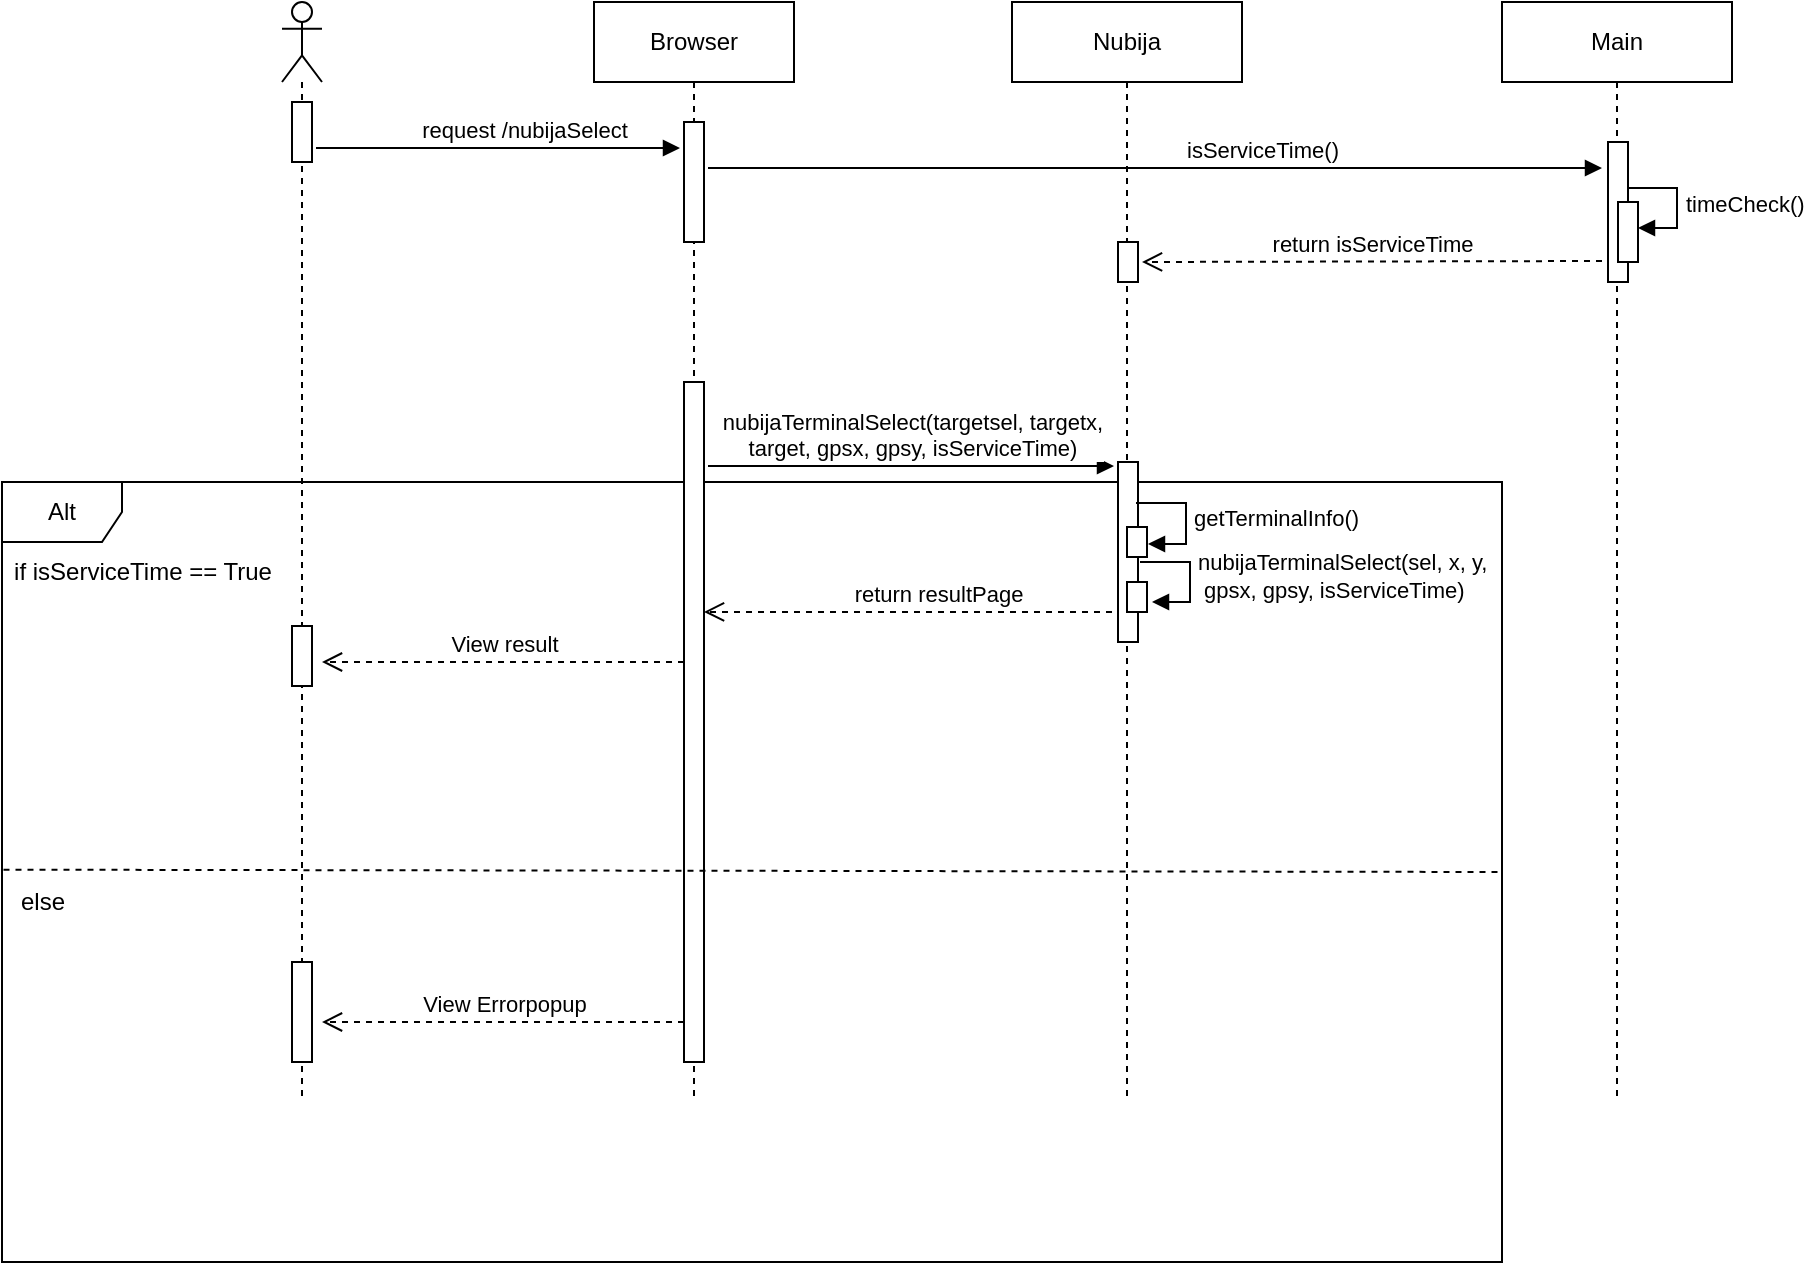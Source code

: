 <mxfile version="12.3.7" type="device" pages="1"><diagram name="Page-1" id="13e1069c-82ec-6db2-03f1-153e76fe0fe0"><mxGraphModel dx="2046" dy="1124" grid="1" gridSize="10" guides="1" tooltips="1" connect="1" arrows="1" fold="1" page="1" pageScale="1" pageWidth="1100" pageHeight="850" background="#ffffff" math="0" shadow="0"><root><mxCell id="0"/><mxCell id="1" parent="0"/><mxCell id="F4gvkQm0oaTmZdr4MH2V-1" value="Alt" style="shape=umlFrame;whiteSpace=wrap;html=1;" vertex="1" parent="1"><mxGeometry x="-1030" y="320" width="750" height="390" as="geometry"/></mxCell><mxCell id="iz7-vhJj3RXwBSRZVA31-11" value="" style="shape=umlLifeline;participant=umlActor;perimeter=lifelinePerimeter;whiteSpace=wrap;html=1;container=1;collapsible=0;recursiveResize=0;verticalAlign=top;spacingTop=36;labelBackgroundColor=#ffffff;outlineConnect=0;" parent="1" vertex="1"><mxGeometry x="-890" y="80" width="20" height="550" as="geometry"/></mxCell><mxCell id="iz7-vhJj3RXwBSRZVA31-20" value="" style="html=1;points=[];perimeter=orthogonalPerimeter;" parent="iz7-vhJj3RXwBSRZVA31-11" vertex="1"><mxGeometry x="5" y="312" width="10" height="30" as="geometry"/></mxCell><mxCell id="F4gvkQm0oaTmZdr4MH2V-5" value="" style="html=1;points=[];perimeter=orthogonalPerimeter;" vertex="1" parent="iz7-vhJj3RXwBSRZVA31-11"><mxGeometry x="5" y="480" width="10" height="50" as="geometry"/></mxCell><mxCell id="iz7-vhJj3RXwBSRZVA31-3" value="request /nubijaSelect" style="html=1;verticalAlign=bottom;endArrow=block;" parent="iz7-vhJj3RXwBSRZVA31-11" edge="1"><mxGeometry x="0.145" width="80" relative="1" as="geometry"><mxPoint x="17" y="73" as="sourcePoint"/><mxPoint x="199" y="73" as="targetPoint"/><Array as="points"/><mxPoint as="offset"/></mxGeometry></mxCell><mxCell id="iz7-vhJj3RXwBSRZVA31-5" value="" style="html=1;points=[];perimeter=orthogonalPerimeter;" parent="iz7-vhJj3RXwBSRZVA31-11" vertex="1"><mxGeometry x="5" y="50" width="10" height="30" as="geometry"/></mxCell><mxCell id="iz7-vhJj3RXwBSRZVA31-10" value="Nubija" style="shape=umlLifeline;perimeter=lifelinePerimeter;whiteSpace=wrap;html=1;container=1;collapsible=0;recursiveResize=0;outlineConnect=0;" parent="1" vertex="1"><mxGeometry x="-525" y="80" width="115" height="550" as="geometry"/></mxCell><mxCell id="iz7-vhJj3RXwBSRZVA31-6" value="nubijaTerminalSelect(targetsel, targetx,&lt;br&gt;target, gpsx, gpsy, isServiceTime)" style="html=1;verticalAlign=bottom;endArrow=block;" parent="iz7-vhJj3RXwBSRZVA31-10" edge="1"><mxGeometry width="80" relative="1" as="geometry"><mxPoint x="-152" y="232" as="sourcePoint"/><mxPoint x="51" y="232" as="targetPoint"/></mxGeometry></mxCell><mxCell id="iz7-vhJj3RXwBSRZVA31-2" value="" style="html=1;points=[];perimeter=orthogonalPerimeter;" parent="iz7-vhJj3RXwBSRZVA31-10" vertex="1"><mxGeometry x="53" y="230" width="10" height="90" as="geometry"/></mxCell><mxCell id="OyU09aeiVb9GHWiaukht-1" value="" style="html=1;points=[];perimeter=orthogonalPerimeter;" parent="iz7-vhJj3RXwBSRZVA31-10" vertex="1"><mxGeometry x="57.5" y="262.5" width="10" height="15" as="geometry"/></mxCell><mxCell id="OyU09aeiVb9GHWiaukht-2" value="getTerminalInfo()" style="edgeStyle=orthogonalEdgeStyle;html=1;align=left;spacingLeft=2;endArrow=block;rounded=0;entryX=1;entryY=0;" parent="iz7-vhJj3RXwBSRZVA31-10" edge="1"><mxGeometry relative="1" as="geometry"><mxPoint x="62" y="250.5" as="sourcePoint"/><Array as="points"><mxPoint x="87" y="250.5"/></Array><mxPoint x="68" y="271" as="targetPoint"/></mxGeometry></mxCell><mxCell id="OyU09aeiVb9GHWiaukht-3" value="" style="html=1;points=[];perimeter=orthogonalPerimeter;" parent="iz7-vhJj3RXwBSRZVA31-10" vertex="1"><mxGeometry x="57.5" y="290" width="10" height="15" as="geometry"/></mxCell><mxCell id="F4gvkQm0oaTmZdr4MH2V-18" value="" style="html=1;points=[];perimeter=orthogonalPerimeter;" vertex="1" parent="iz7-vhJj3RXwBSRZVA31-10"><mxGeometry x="53" y="120" width="10" height="20" as="geometry"/></mxCell><mxCell id="iz7-vhJj3RXwBSRZVA31-9" value="Browser" style="shape=umlLifeline;perimeter=lifelinePerimeter;whiteSpace=wrap;html=1;container=1;collapsible=0;recursiveResize=0;outlineConnect=0;" parent="1" vertex="1"><mxGeometry x="-734" y="80" width="100" height="550" as="geometry"/></mxCell><mxCell id="iz7-vhJj3RXwBSRZVA31-12" value="" style="html=1;points=[];perimeter=orthogonalPerimeter;" parent="iz7-vhJj3RXwBSRZVA31-9" vertex="1"><mxGeometry x="45" y="190" width="10" height="340" as="geometry"/></mxCell><mxCell id="F4gvkQm0oaTmZdr4MH2V-14" value="" style="html=1;points=[];perimeter=orthogonalPerimeter;" vertex="1" parent="iz7-vhJj3RXwBSRZVA31-9"><mxGeometry x="45" y="60" width="10" height="60" as="geometry"/></mxCell><mxCell id="iz7-vhJj3RXwBSRZVA31-19" value="View result" style="html=1;verticalAlign=bottom;endArrow=open;dashed=1;endSize=8;" parent="1" edge="1"><mxGeometry relative="1" as="geometry"><mxPoint x="-689" y="410" as="sourcePoint"/><mxPoint x="-870" y="410" as="targetPoint"/></mxGeometry></mxCell><mxCell id="iz7-vhJj3RXwBSRZVA31-4" value="return resultPage" style="html=1;verticalAlign=bottom;endArrow=open;dashed=1;endSize=8;exitX=-0.3;exitY=0.833;exitDx=0;exitDy=0;exitPerimeter=0;" parent="1" source="iz7-vhJj3RXwBSRZVA31-2" target="iz7-vhJj3RXwBSRZVA31-12" edge="1"><mxGeometry x="-0.142" relative="1" as="geometry"><mxPoint x="-491" y="360" as="sourcePoint"/><mxPoint x="-679" y="360" as="targetPoint"/><Array as="points"/><mxPoint as="offset"/></mxGeometry></mxCell><mxCell id="OyU09aeiVb9GHWiaukht-4" value="nubijaTerminalSelect(sel, x, y,&lt;br&gt;&amp;nbsp;gpsx, gpsy, isServiceTime)" style="edgeStyle=orthogonalEdgeStyle;html=1;align=left;spacingLeft=2;endArrow=block;rounded=0;entryX=1;entryY=0;" parent="1" edge="1"><mxGeometry relative="1" as="geometry"><mxPoint x="-461" y="360" as="sourcePoint"/><Array as="points"><mxPoint x="-436" y="359.5"/></Array><mxPoint x="-455" y="380" as="targetPoint"/></mxGeometry></mxCell><mxCell id="F4gvkQm0oaTmZdr4MH2V-2" value="if isServiceTime == True" style="text;html=1;align=center;verticalAlign=middle;resizable=0;points=[];;autosize=1;" vertex="1" parent="1"><mxGeometry x="-1030" y="355" width="140" height="20" as="geometry"/></mxCell><mxCell id="F4gvkQm0oaTmZdr4MH2V-3" value="else" style="text;html=1;align=center;verticalAlign=middle;resizable=0;points=[];;autosize=1;" vertex="1" parent="1"><mxGeometry x="-1030" y="520" width="40" height="20" as="geometry"/></mxCell><mxCell id="F4gvkQm0oaTmZdr4MH2V-4" value="" style="endArrow=none;dashed=1;html=1;entryX=1;entryY=0.5;entryDx=0;entryDy=0;entryPerimeter=0;exitX=0.001;exitY=0.497;exitDx=0;exitDy=0;exitPerimeter=0;" edge="1" parent="1" source="F4gvkQm0oaTmZdr4MH2V-1" target="F4gvkQm0oaTmZdr4MH2V-1"><mxGeometry width="50" height="50" relative="1" as="geometry"><mxPoint x="-1030" y="465" as="sourcePoint"/><mxPoint x="-980" y="415" as="targetPoint"/></mxGeometry></mxCell><mxCell id="F4gvkQm0oaTmZdr4MH2V-6" value="Main" style="shape=umlLifeline;perimeter=lifelinePerimeter;whiteSpace=wrap;html=1;container=1;collapsible=0;recursiveResize=0;outlineConnect=0;" vertex="1" parent="1"><mxGeometry x="-280" y="80" width="115" height="550" as="geometry"/></mxCell><mxCell id="F4gvkQm0oaTmZdr4MH2V-15" value="" style="html=1;points=[];perimeter=orthogonalPerimeter;" vertex="1" parent="F4gvkQm0oaTmZdr4MH2V-6"><mxGeometry x="53" y="70" width="10" height="70" as="geometry"/></mxCell><mxCell id="F4gvkQm0oaTmZdr4MH2V-12" value="isServiceTime()" style="html=1;verticalAlign=bottom;endArrow=block;" edge="1" parent="1"><mxGeometry x="0.239" width="80" relative="1" as="geometry"><mxPoint x="-677" y="163" as="sourcePoint"/><mxPoint x="-230" y="163" as="targetPoint"/><mxPoint as="offset"/></mxGeometry></mxCell><mxCell id="F4gvkQm0oaTmZdr4MH2V-16" value="" style="html=1;points=[];perimeter=orthogonalPerimeter;" vertex="1" parent="1"><mxGeometry x="-222" y="180" width="10" height="30" as="geometry"/></mxCell><mxCell id="F4gvkQm0oaTmZdr4MH2V-17" value="timeCheck()" style="edgeStyle=orthogonalEdgeStyle;html=1;align=left;spacingLeft=2;endArrow=block;rounded=0;entryX=1;entryY=0;" edge="1" parent="1"><mxGeometry relative="1" as="geometry"><mxPoint x="-217.5" y="173" as="sourcePoint"/><Array as="points"><mxPoint x="-192.5" y="173"/></Array><mxPoint x="-212" y="193" as="targetPoint"/></mxGeometry></mxCell><mxCell id="F4gvkQm0oaTmZdr4MH2V-19" value="return isServiceTime" style="html=1;verticalAlign=bottom;endArrow=open;dashed=1;endSize=8;" edge="1" parent="1"><mxGeometry relative="1" as="geometry"><mxPoint x="-230" y="209.5" as="sourcePoint"/><mxPoint x="-460" y="210" as="targetPoint"/></mxGeometry></mxCell><mxCell id="F4gvkQm0oaTmZdr4MH2V-22" value="View Errorpopup" style="html=1;verticalAlign=bottom;endArrow=open;dashed=1;endSize=8;" edge="1" parent="1"><mxGeometry relative="1" as="geometry"><mxPoint x="-689" y="590" as="sourcePoint"/><mxPoint x="-870" y="590" as="targetPoint"/></mxGeometry></mxCell></root></mxGraphModel></diagram></mxfile>